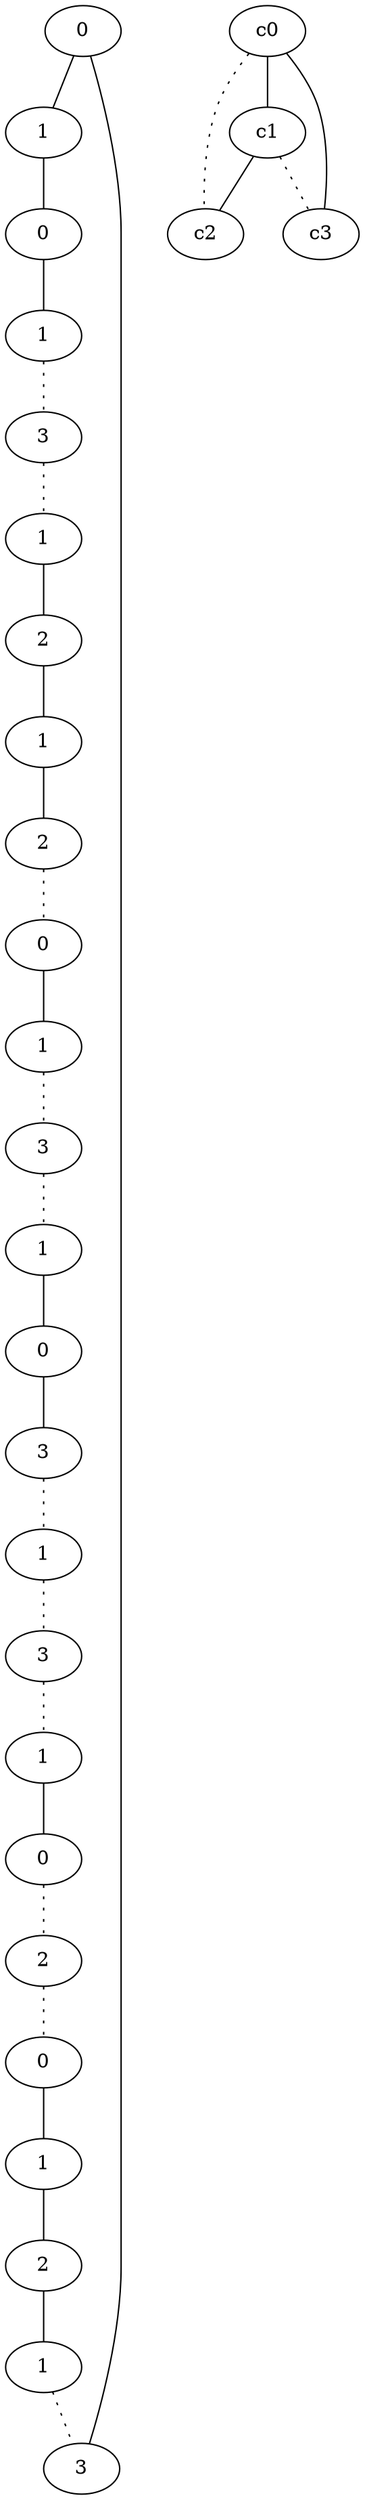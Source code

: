 graph {
a0[label=0];
a1[label=1];
a2[label=0];
a3[label=1];
a4[label=3];
a5[label=1];
a6[label=2];
a7[label=1];
a8[label=2];
a9[label=0];
a10[label=1];
a11[label=3];
a12[label=1];
a13[label=0];
a14[label=3];
a15[label=1];
a16[label=3];
a17[label=1];
a18[label=0];
a19[label=2];
a20[label=0];
a21[label=1];
a22[label=2];
a23[label=1];
a24[label=3];
a0 -- a1;
a0 -- a24;
a1 -- a2;
a2 -- a3;
a3 -- a4 [style=dotted];
a4 -- a5 [style=dotted];
a5 -- a6;
a6 -- a7;
a7 -- a8;
a8 -- a9 [style=dotted];
a9 -- a10;
a10 -- a11 [style=dotted];
a11 -- a12 [style=dotted];
a12 -- a13;
a13 -- a14;
a14 -- a15 [style=dotted];
a15 -- a16 [style=dotted];
a16 -- a17 [style=dotted];
a17 -- a18;
a18 -- a19 [style=dotted];
a19 -- a20 [style=dotted];
a20 -- a21;
a21 -- a22;
a22 -- a23;
a23 -- a24 [style=dotted];
c0 -- c1;
c0 -- c2 [style=dotted];
c0 -- c3;
c1 -- c2;
c1 -- c3 [style=dotted];
}
